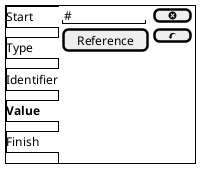 @startsalt
{+
{/ Start
Type
Identifier
<b>Value
Finish } |
{
  "#         " | [ <&circle-x> ]
  [Reference ] | [ <&action-undo> ]
}
}
@endsalt